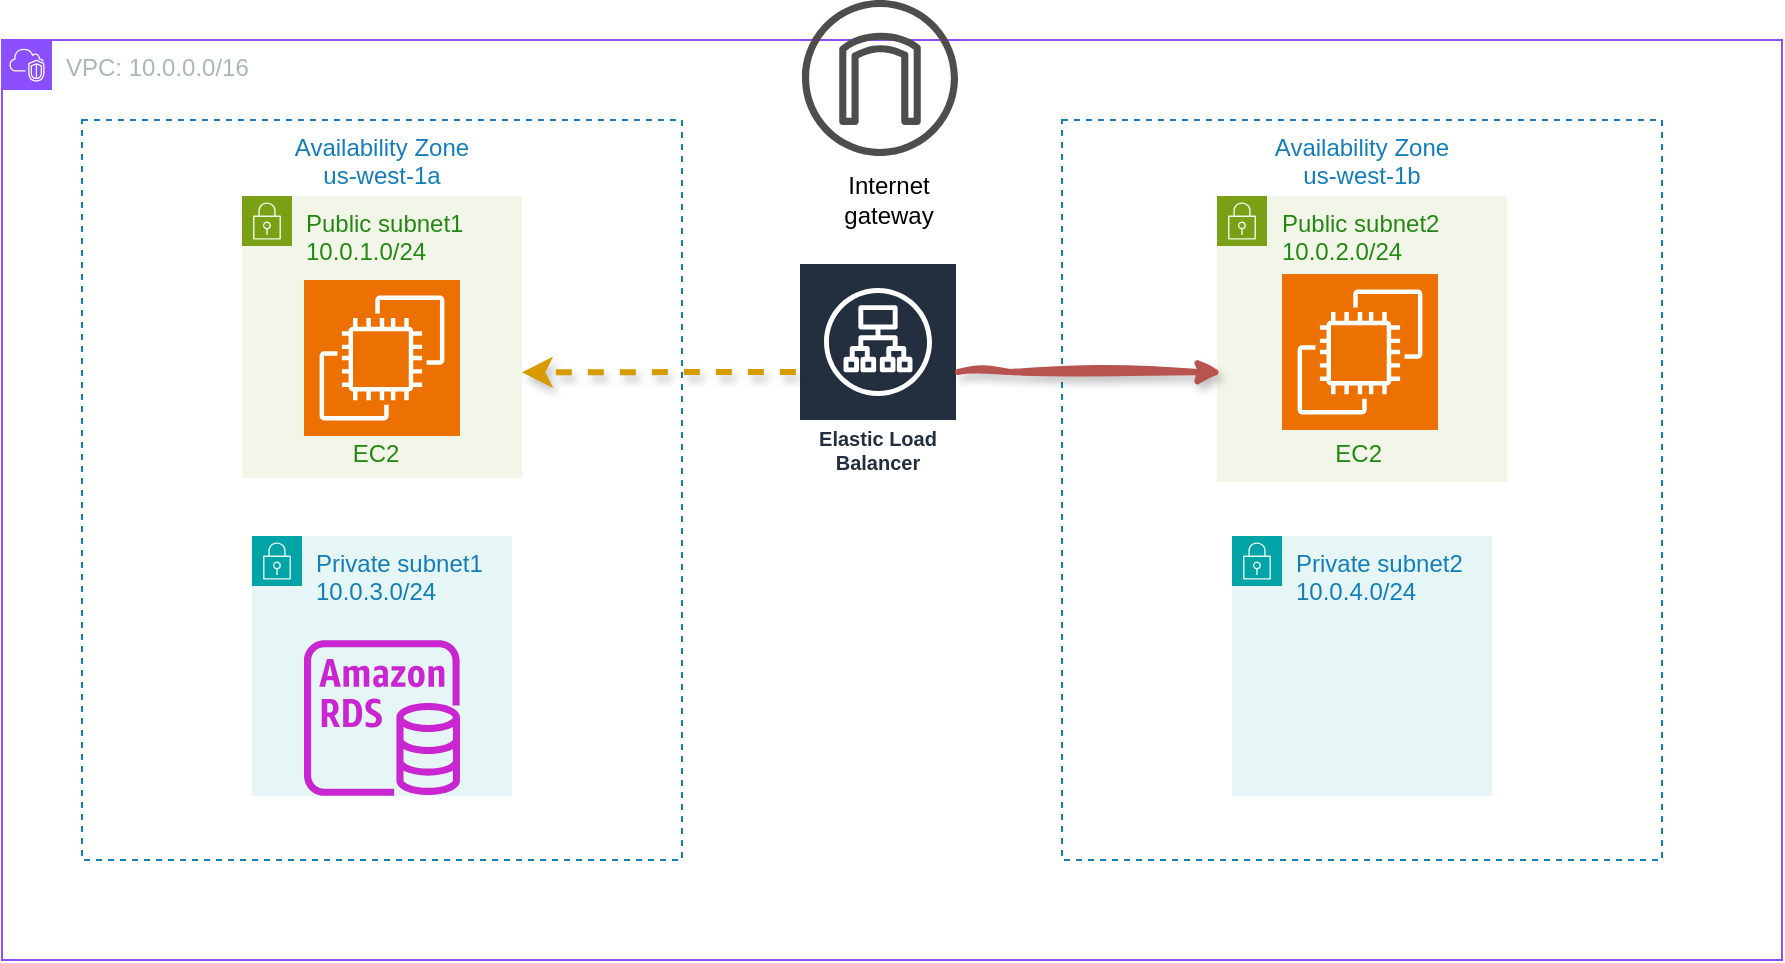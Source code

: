 <mxfile version="26.0.14">
  <diagram name="Page-1" id="GQtDS3ll7pvuKEkiSH4Z">
    <mxGraphModel dx="1730" dy="460" grid="1" gridSize="10" guides="1" tooltips="1" connect="1" arrows="1" fold="1" page="1" pageScale="1" pageWidth="850" pageHeight="1100" math="0" shadow="0">
      <root>
        <mxCell id="0" />
        <mxCell id="1" parent="0" />
        <mxCell id="ujQeHG0R-6USSkuK_Hf3-4" value="VPC: 10.0.0.0/16" style="points=[[0,0],[0.25,0],[0.5,0],[0.75,0],[1,0],[1,0.25],[1,0.5],[1,0.75],[1,1],[0.75,1],[0.5,1],[0.25,1],[0,1],[0,0.75],[0,0.5],[0,0.25]];outlineConnect=0;gradientColor=none;html=1;whiteSpace=wrap;fontSize=12;fontStyle=0;container=1;pointerEvents=0;collapsible=0;recursiveResize=0;shape=mxgraph.aws4.group;grIcon=mxgraph.aws4.group_vpc2;strokeColor=#8C4FFF;fillColor=none;verticalAlign=top;align=left;spacingLeft=30;fontColor=#AAB7B8;dashed=0;" parent="1" vertex="1">
          <mxGeometry x="-20" y="20" width="890" height="460" as="geometry" />
        </mxCell>
        <mxCell id="ujQeHG0R-6USSkuK_Hf3-6" value="Availability Zone&lt;div&gt;us-west-1a&lt;/div&gt;" style="fillColor=none;strokeColor=#147EBA;dashed=1;verticalAlign=top;fontStyle=0;fontColor=#147EBA;whiteSpace=wrap;html=1;" parent="ujQeHG0R-6USSkuK_Hf3-4" vertex="1">
          <mxGeometry x="40" y="40" width="300" height="370" as="geometry" />
        </mxCell>
        <mxCell id="ujQeHG0R-6USSkuK_Hf3-5" value="Availability Zone&lt;div&gt;us-west-1b&lt;/div&gt;" style="fillColor=none;strokeColor=#147EBA;dashed=1;verticalAlign=top;fontStyle=0;fontColor=#147EBA;whiteSpace=wrap;html=1;" parent="ujQeHG0R-6USSkuK_Hf3-4" vertex="1">
          <mxGeometry x="530" y="40" width="300" height="370" as="geometry" />
        </mxCell>
        <mxCell id="ujQeHG0R-6USSkuK_Hf3-8" value="Public subnet2&lt;div&gt;10.0.2.0/24&lt;/div&gt;&lt;div&gt;&lt;br&gt;&lt;/div&gt;&lt;div&gt;&lt;br&gt;&lt;/div&gt;&lt;div&gt;&lt;br&gt;&lt;/div&gt;&lt;div&gt;&lt;br&gt;&lt;/div&gt;&lt;div&gt;&lt;br&gt;&lt;/div&gt;&lt;div&gt;&lt;br&gt;&lt;/div&gt;&lt;div&gt;&amp;nbsp; &amp;nbsp; &amp;nbsp; &amp;nbsp; EC2&lt;/div&gt;" style="points=[[0,0],[0.25,0],[0.5,0],[0.75,0],[1,0],[1,0.25],[1,0.5],[1,0.75],[1,1],[0.75,1],[0.5,1],[0.25,1],[0,1],[0,0.75],[0,0.5],[0,0.25]];outlineConnect=0;gradientColor=none;html=1;whiteSpace=wrap;fontSize=12;fontStyle=0;container=1;pointerEvents=0;collapsible=0;recursiveResize=0;shape=mxgraph.aws4.group;grIcon=mxgraph.aws4.group_security_group;grStroke=0;strokeColor=#7AA116;fillColor=#F2F6E8;verticalAlign=top;align=left;spacingLeft=30;fontColor=#248814;dashed=0;" parent="ujQeHG0R-6USSkuK_Hf3-4" vertex="1">
          <mxGeometry x="607.5" y="78" width="145" height="143" as="geometry" />
        </mxCell>
        <mxCell id="ujQeHG0R-6USSkuK_Hf3-13" value="" style="sketch=0;points=[[0,0,0],[0.25,0,0],[0.5,0,0],[0.75,0,0],[1,0,0],[0,1,0],[0.25,1,0],[0.5,1,0],[0.75,1,0],[1,1,0],[0,0.25,0],[0,0.5,0],[0,0.75,0],[1,0.25,0],[1,0.5,0],[1,0.75,0]];outlineConnect=0;fontColor=#232F3E;fillColor=#ED7100;strokeColor=#ffffff;dashed=0;verticalLabelPosition=bottom;verticalAlign=top;align=center;html=1;fontSize=12;fontStyle=0;aspect=fixed;shape=mxgraph.aws4.resourceIcon;resIcon=mxgraph.aws4.ec2;" parent="ujQeHG0R-6USSkuK_Hf3-8" vertex="1">
          <mxGeometry x="32.5" y="39" width="78" height="78" as="geometry" />
        </mxCell>
        <mxCell id="ujQeHG0R-6USSkuK_Hf3-10" value="Public subnet1&lt;div&gt;10.0.1.0/24&lt;/div&gt;&lt;div&gt;&lt;br&gt;&lt;/div&gt;&lt;div&gt;&lt;br&gt;&lt;/div&gt;&lt;div&gt;&lt;br&gt;&lt;/div&gt;&lt;div&gt;&lt;br&gt;&lt;/div&gt;&lt;div&gt;&lt;br&gt;&lt;/div&gt;&lt;div&gt;&lt;br&gt;&lt;/div&gt;&lt;div&gt;&amp;nbsp; &amp;nbsp; &amp;nbsp; &amp;nbsp;EC2&lt;/div&gt;" style="points=[[0,0],[0.25,0],[0.5,0],[0.75,0],[1,0],[1,0.25],[1,0.5],[1,0.75],[1,1],[0.75,1],[0.5,1],[0.25,1],[0,1],[0,0.75],[0,0.5],[0,0.25]];outlineConnect=0;gradientColor=none;html=1;whiteSpace=wrap;fontSize=12;fontStyle=0;container=1;pointerEvents=0;collapsible=0;recursiveResize=0;shape=mxgraph.aws4.group;grIcon=mxgraph.aws4.group_security_group;grStroke=0;strokeColor=#7AA116;fillColor=#F2F6E8;verticalAlign=top;align=left;spacingLeft=30;fontColor=#248814;dashed=0;" parent="ujQeHG0R-6USSkuK_Hf3-4" vertex="1">
          <mxGeometry x="120" y="78" width="140" height="141" as="geometry" />
        </mxCell>
        <mxCell id="ujQeHG0R-6USSkuK_Hf3-11" value="Private subnet2&lt;div&gt;10.0.4.0/24&lt;/div&gt;" style="points=[[0,0],[0.25,0],[0.5,0],[0.75,0],[1,0],[1,0.25],[1,0.5],[1,0.75],[1,1],[0.75,1],[0.5,1],[0.25,1],[0,1],[0,0.75],[0,0.5],[0,0.25]];outlineConnect=0;gradientColor=none;html=1;whiteSpace=wrap;fontSize=12;fontStyle=0;container=1;pointerEvents=0;collapsible=0;recursiveResize=0;shape=mxgraph.aws4.group;grIcon=mxgraph.aws4.group_security_group;grStroke=0;strokeColor=#00A4A6;fillColor=#E6F6F7;verticalAlign=top;align=left;spacingLeft=30;fontColor=#147EBA;dashed=0;" parent="ujQeHG0R-6USSkuK_Hf3-4" vertex="1">
          <mxGeometry x="615" y="248" width="130" height="130" as="geometry" />
        </mxCell>
        <mxCell id="ujQeHG0R-6USSkuK_Hf3-12" value="Private subnet1&lt;div&gt;10.0.3.0/24&lt;/div&gt;" style="points=[[0,0],[0.25,0],[0.5,0],[0.75,0],[1,0],[1,0.25],[1,0.5],[1,0.75],[1,1],[0.75,1],[0.5,1],[0.25,1],[0,1],[0,0.75],[0,0.5],[0,0.25]];outlineConnect=0;gradientColor=none;html=1;whiteSpace=wrap;fontSize=12;fontStyle=0;container=1;pointerEvents=0;collapsible=0;recursiveResize=0;shape=mxgraph.aws4.group;grIcon=mxgraph.aws4.group_security_group;grStroke=0;strokeColor=#00A4A6;fillColor=#E6F6F7;verticalAlign=top;align=left;spacingLeft=30;fontColor=#147EBA;dashed=0;" parent="ujQeHG0R-6USSkuK_Hf3-4" vertex="1">
          <mxGeometry x="125" y="248" width="130" height="130" as="geometry" />
        </mxCell>
        <mxCell id="ujQeHG0R-6USSkuK_Hf3-15" value="" style="sketch=0;outlineConnect=0;fontColor=#232F3E;gradientColor=none;fillColor=#C925D1;strokeColor=none;dashed=0;verticalLabelPosition=bottom;verticalAlign=top;align=center;html=1;fontSize=12;fontStyle=0;aspect=fixed;pointerEvents=1;shape=mxgraph.aws4.rds_instance;" parent="ujQeHG0R-6USSkuK_Hf3-12" vertex="1">
          <mxGeometry x="26" y="52" width="78" height="78" as="geometry" />
        </mxCell>
        <mxCell id="ujQeHG0R-6USSkuK_Hf3-14" value="" style="sketch=0;points=[[0,0,0],[0.25,0,0],[0.5,0,0],[0.75,0,0],[1,0,0],[0,1,0],[0.25,1,0],[0.5,1,0],[0.75,1,0],[1,1,0],[0,0.25,0],[0,0.5,0],[0,0.75,0],[1,0.25,0],[1,0.5,0],[1,0.75,0]];outlineConnect=0;fontColor=#232F3E;fillColor=#ED7100;strokeColor=#ffffff;dashed=0;verticalLabelPosition=bottom;verticalAlign=top;align=center;html=1;fontSize=12;fontStyle=0;aspect=fixed;shape=mxgraph.aws4.resourceIcon;resIcon=mxgraph.aws4.ec2;" parent="ujQeHG0R-6USSkuK_Hf3-4" vertex="1">
          <mxGeometry x="151" y="120" width="78" height="78" as="geometry" />
        </mxCell>
        <mxCell id="ujQeHG0R-6USSkuK_Hf3-16" value="" style="sketch=0;outlineConnect=0;fontColor=#232F3E;gradientColor=none;fillColor=#4D4D4D;strokeColor=none;dashed=0;verticalLabelPosition=bottom;verticalAlign=top;align=center;html=1;fontSize=12;fontStyle=0;aspect=fixed;pointerEvents=1;shape=mxgraph.aws4.internet_gateway;" parent="ujQeHG0R-6USSkuK_Hf3-4" vertex="1">
          <mxGeometry x="400" y="-20" width="78" height="78" as="geometry" />
        </mxCell>
        <mxCell id="szb_LFwqe0KTjWJn87do-2" value="Elastic Load Balancer" style="sketch=0;outlineConnect=0;fontColor=#232F3E;gradientColor=none;strokeColor=#ffffff;fillColor=#232F3E;dashed=0;verticalLabelPosition=middle;verticalAlign=bottom;align=center;html=1;whiteSpace=wrap;fontSize=10;fontStyle=1;spacing=3;shape=mxgraph.aws4.productIcon;prIcon=mxgraph.aws4.application_load_balancer;" vertex="1" parent="ujQeHG0R-6USSkuK_Hf3-4">
          <mxGeometry x="398" y="111" width="80" height="110" as="geometry" />
        </mxCell>
        <mxCell id="szb_LFwqe0KTjWJn87do-3" style="edgeStyle=orthogonalEdgeStyle;rounded=0;orthogonalLoop=1;jettySize=auto;html=1;entryX=0.733;entryY=0.341;entryDx=0;entryDy=0;entryPerimeter=0;flowAnimation=1;shadow=1;strokeWidth=3;fillColor=#ffe6cc;strokeColor=#d79b00;" edge="1" parent="ujQeHG0R-6USSkuK_Hf3-4" source="szb_LFwqe0KTjWJn87do-2" target="ujQeHG0R-6USSkuK_Hf3-6">
          <mxGeometry relative="1" as="geometry" />
        </mxCell>
        <mxCell id="szb_LFwqe0KTjWJn87do-4" style="edgeStyle=orthogonalEdgeStyle;rounded=0;orthogonalLoop=1;jettySize=auto;html=1;entryX=0.267;entryY=0.341;entryDx=0;entryDy=0;entryPerimeter=0;fillColor=#f8cecc;strokeColor=#b85450;sketch=1;curveFitting=1;jiggle=2;flowAnimation=1;shadow=1;strokeWidth=3;" edge="1" parent="ujQeHG0R-6USSkuK_Hf3-4" source="szb_LFwqe0KTjWJn87do-2" target="ujQeHG0R-6USSkuK_Hf3-5">
          <mxGeometry relative="1" as="geometry" />
        </mxCell>
        <mxCell id="szb_LFwqe0KTjWJn87do-5" value="Internet&lt;div&gt;gateway&lt;/div&gt;" style="text;html=1;align=center;verticalAlign=middle;resizable=0;points=[];autosize=1;strokeColor=none;fillColor=none;" vertex="1" parent="ujQeHG0R-6USSkuK_Hf3-4">
          <mxGeometry x="408" y="60" width="70" height="40" as="geometry" />
        </mxCell>
      </root>
    </mxGraphModel>
  </diagram>
</mxfile>
